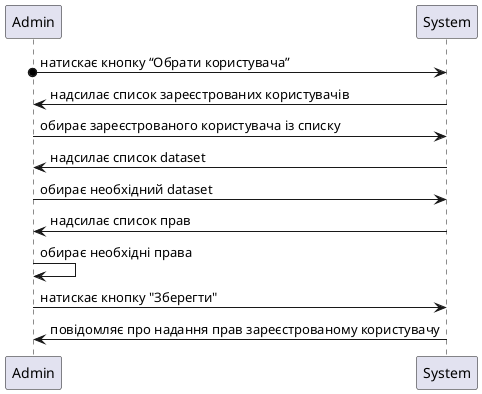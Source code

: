 @startuml
Admin o-> System: натискає кнопку “Обрати користувача”
System -> Admin:надсилає список зареєстрованих користувачів
Admin -> System:обирає зареєстрованого користувача із списку
System -> Admin:надсилає список dataset
Admin -> System:обирає необхідний dataset
System ->Admin:надсилає список прав
Admin ->Admin:обирає необхідні права
Admin ->System: натискає кнопку "Зберегти"
System -> Admin:повідомляє про надання прав зареєстрованому користувачу
@enduml